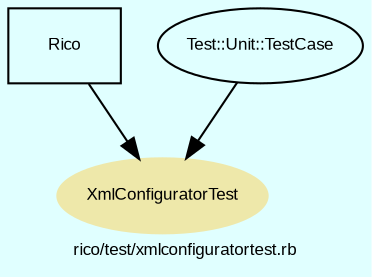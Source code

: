 digraph TopLevel {
    compound = true
    bgcolor = lightcyan1
    fontname = Arial
    fontsize = 8
    label = "rico/test/xmlconfiguratortest.rb"
    node [
        fontname = Arial,
        fontsize = 8,
        color = black
    ]

    XmlConfiguratorTest [
        fontcolor = black,
        URL = "classes/XmlConfiguratorTest.html",
        shape = ellipse,
        color = palegoldenrod,
        style = filled,
        label = "XmlConfiguratorTest"
    ]

    Rico [
        URL = "classes/Rico.html",
        shape = box,
        label = "Rico"
    ]

    Rico -> XmlConfiguratorTest [

    ]

    Test__Unit__TestCase [
        URL = "classes/Test/Unit/TestCase.html",
        label = "Test::Unit::TestCase"
    ]

    Test__Unit__TestCase -> XmlConfiguratorTest [

    ]

}

